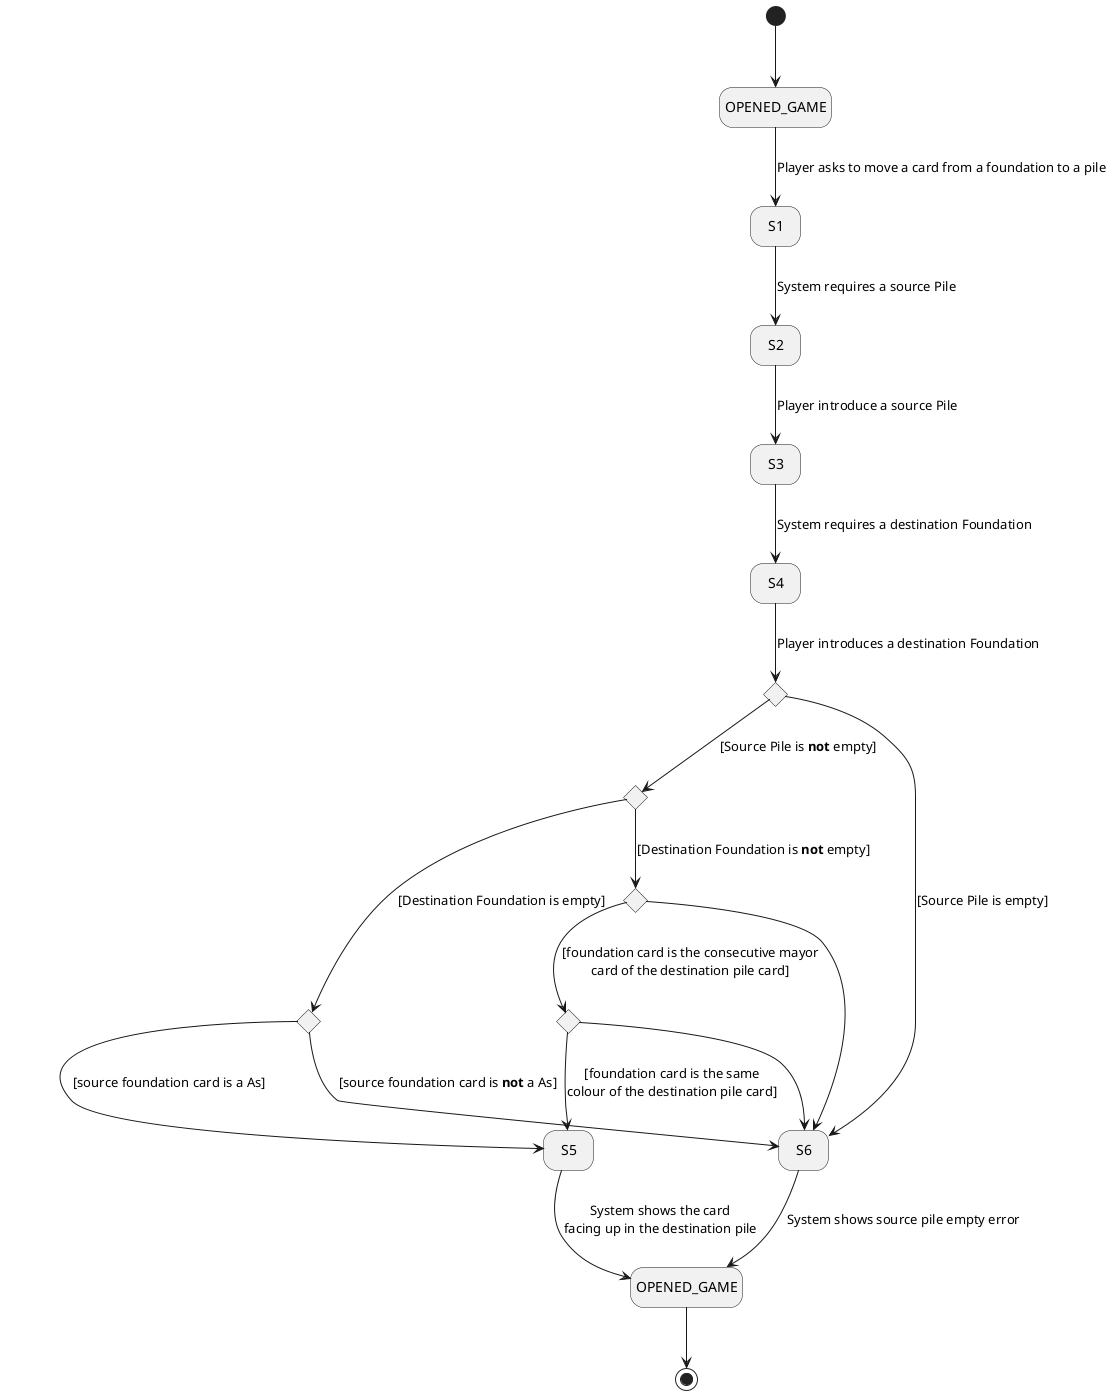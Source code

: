 @startuml MovePileToFoundation

hide empty description

state OPENED_GAME_UP as "OPENED_GAME"
state checkSource <<choice>>
state CheckDestination <<choice>>
state kingCard <<choice>>
state consecutiveCards <<choice>>
state sameSuiteCards <<choice>>
state OPENED_GAME_DOWN as "OPENED_GAME"

[*] --> OPENED_GAME_UP
OPENED_GAME_UP --> S1: Player asks to move a card from a foundation to a pile
S1 --> S2: System requires a source Pile
S2 --> S3: Player introduce a source Pile
S3 --> S4 : System requires a destination Foundation
S4 --> checkSource : Player introduces a destination Foundation

checkSource --> S6: [Source Pile is empty]
S6 -> OPENED_GAME_DOWN: System shows source pile empty error

checkSource --> CheckDestination : [Source Pile is **not** empty]

CheckDestination --> kingCard : [Destination Foundation is empty]

kingCard -> S5 : [source foundation card is a As]
kingCard --> S6 : [source foundation card is **not** a As]


CheckDestination --> consecutiveCards: [Destination Foundation is **not** empty]
consecutiveCards --> sameSuiteCards: [foundation card is the consecutive mayor\ncard of the destination pile card]
consecutiveCards -> S6

sameSuiteCards -down-> S5: [foundation card is the same\ncolour of the destination pile card]
sameSuiteCards -down-> S6
S5 --> OPENED_GAME_DOWN: System shows the card\nfacing up in the destination pile

OPENED_GAME_DOWN -->[*]

@enduml
